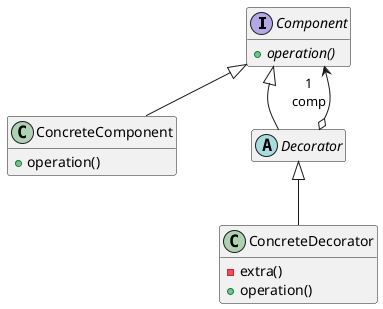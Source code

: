 @startuml

skinparam nodesep 75
skinparam ranksep 50
hide empty members

interface Component {
  + {abstract} operation()
}

class ConcreteComponent {
  + operation()
}

abstract class Decorator

Component <|-- ConcreteComponent
Component <|-- Decorator
Decorator o--> "1\ncomp" Component

class ConcreteDecorator {
  - extra()
  + operation()
}
Decorator <|-- ConcreteDecorator



@enduml
